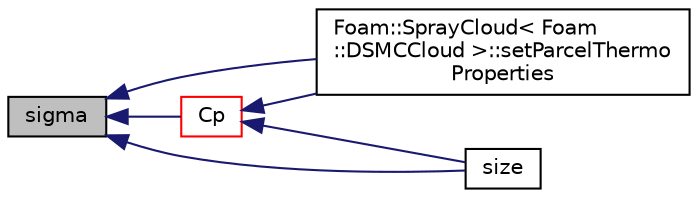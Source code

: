 digraph "sigma"
{
  bgcolor="transparent";
  edge [fontname="Helvetica",fontsize="10",labelfontname="Helvetica",labelfontsize="10"];
  node [fontname="Helvetica",fontsize="10",shape=record];
  rankdir="LR";
  Node921 [label="sigma",height=0.2,width=0.4,color="black", fillcolor="grey75", style="filled", fontcolor="black"];
  Node921 -> Node922 [dir="back",color="midnightblue",fontsize="10",style="solid",fontname="Helvetica"];
  Node922 [label="Cp",height=0.2,width=0.4,color="red",URL="$a31177.html#ad1c86deed727c00922f25a93db51e669",tooltip="Calculate the mixture heat capacity [J/(kg K)]. "];
  Node922 -> Node929 [dir="back",color="midnightblue",fontsize="10",style="solid",fontname="Helvetica"];
  Node929 [label="Foam::SprayCloud\< Foam\l::DSMCCloud \>::setParcelThermo\lProperties",height=0.2,width=0.4,color="black",URL="$a25661.html#a3b7f36d51838109c584a2ae57c525d57",tooltip="Set parcel thermo properties. "];
  Node922 -> Node926 [dir="back",color="midnightblue",fontsize="10",style="solid",fontname="Helvetica"];
  Node926 [label="size",height=0.2,width=0.4,color="black",URL="$a31177.html#a9facbf0a118d395c89884e45a5ca4e4b",tooltip="Return the number of liquids in the mixture. "];
  Node921 -> Node929 [dir="back",color="midnightblue",fontsize="10",style="solid",fontname="Helvetica"];
  Node921 -> Node926 [dir="back",color="midnightblue",fontsize="10",style="solid",fontname="Helvetica"];
}
